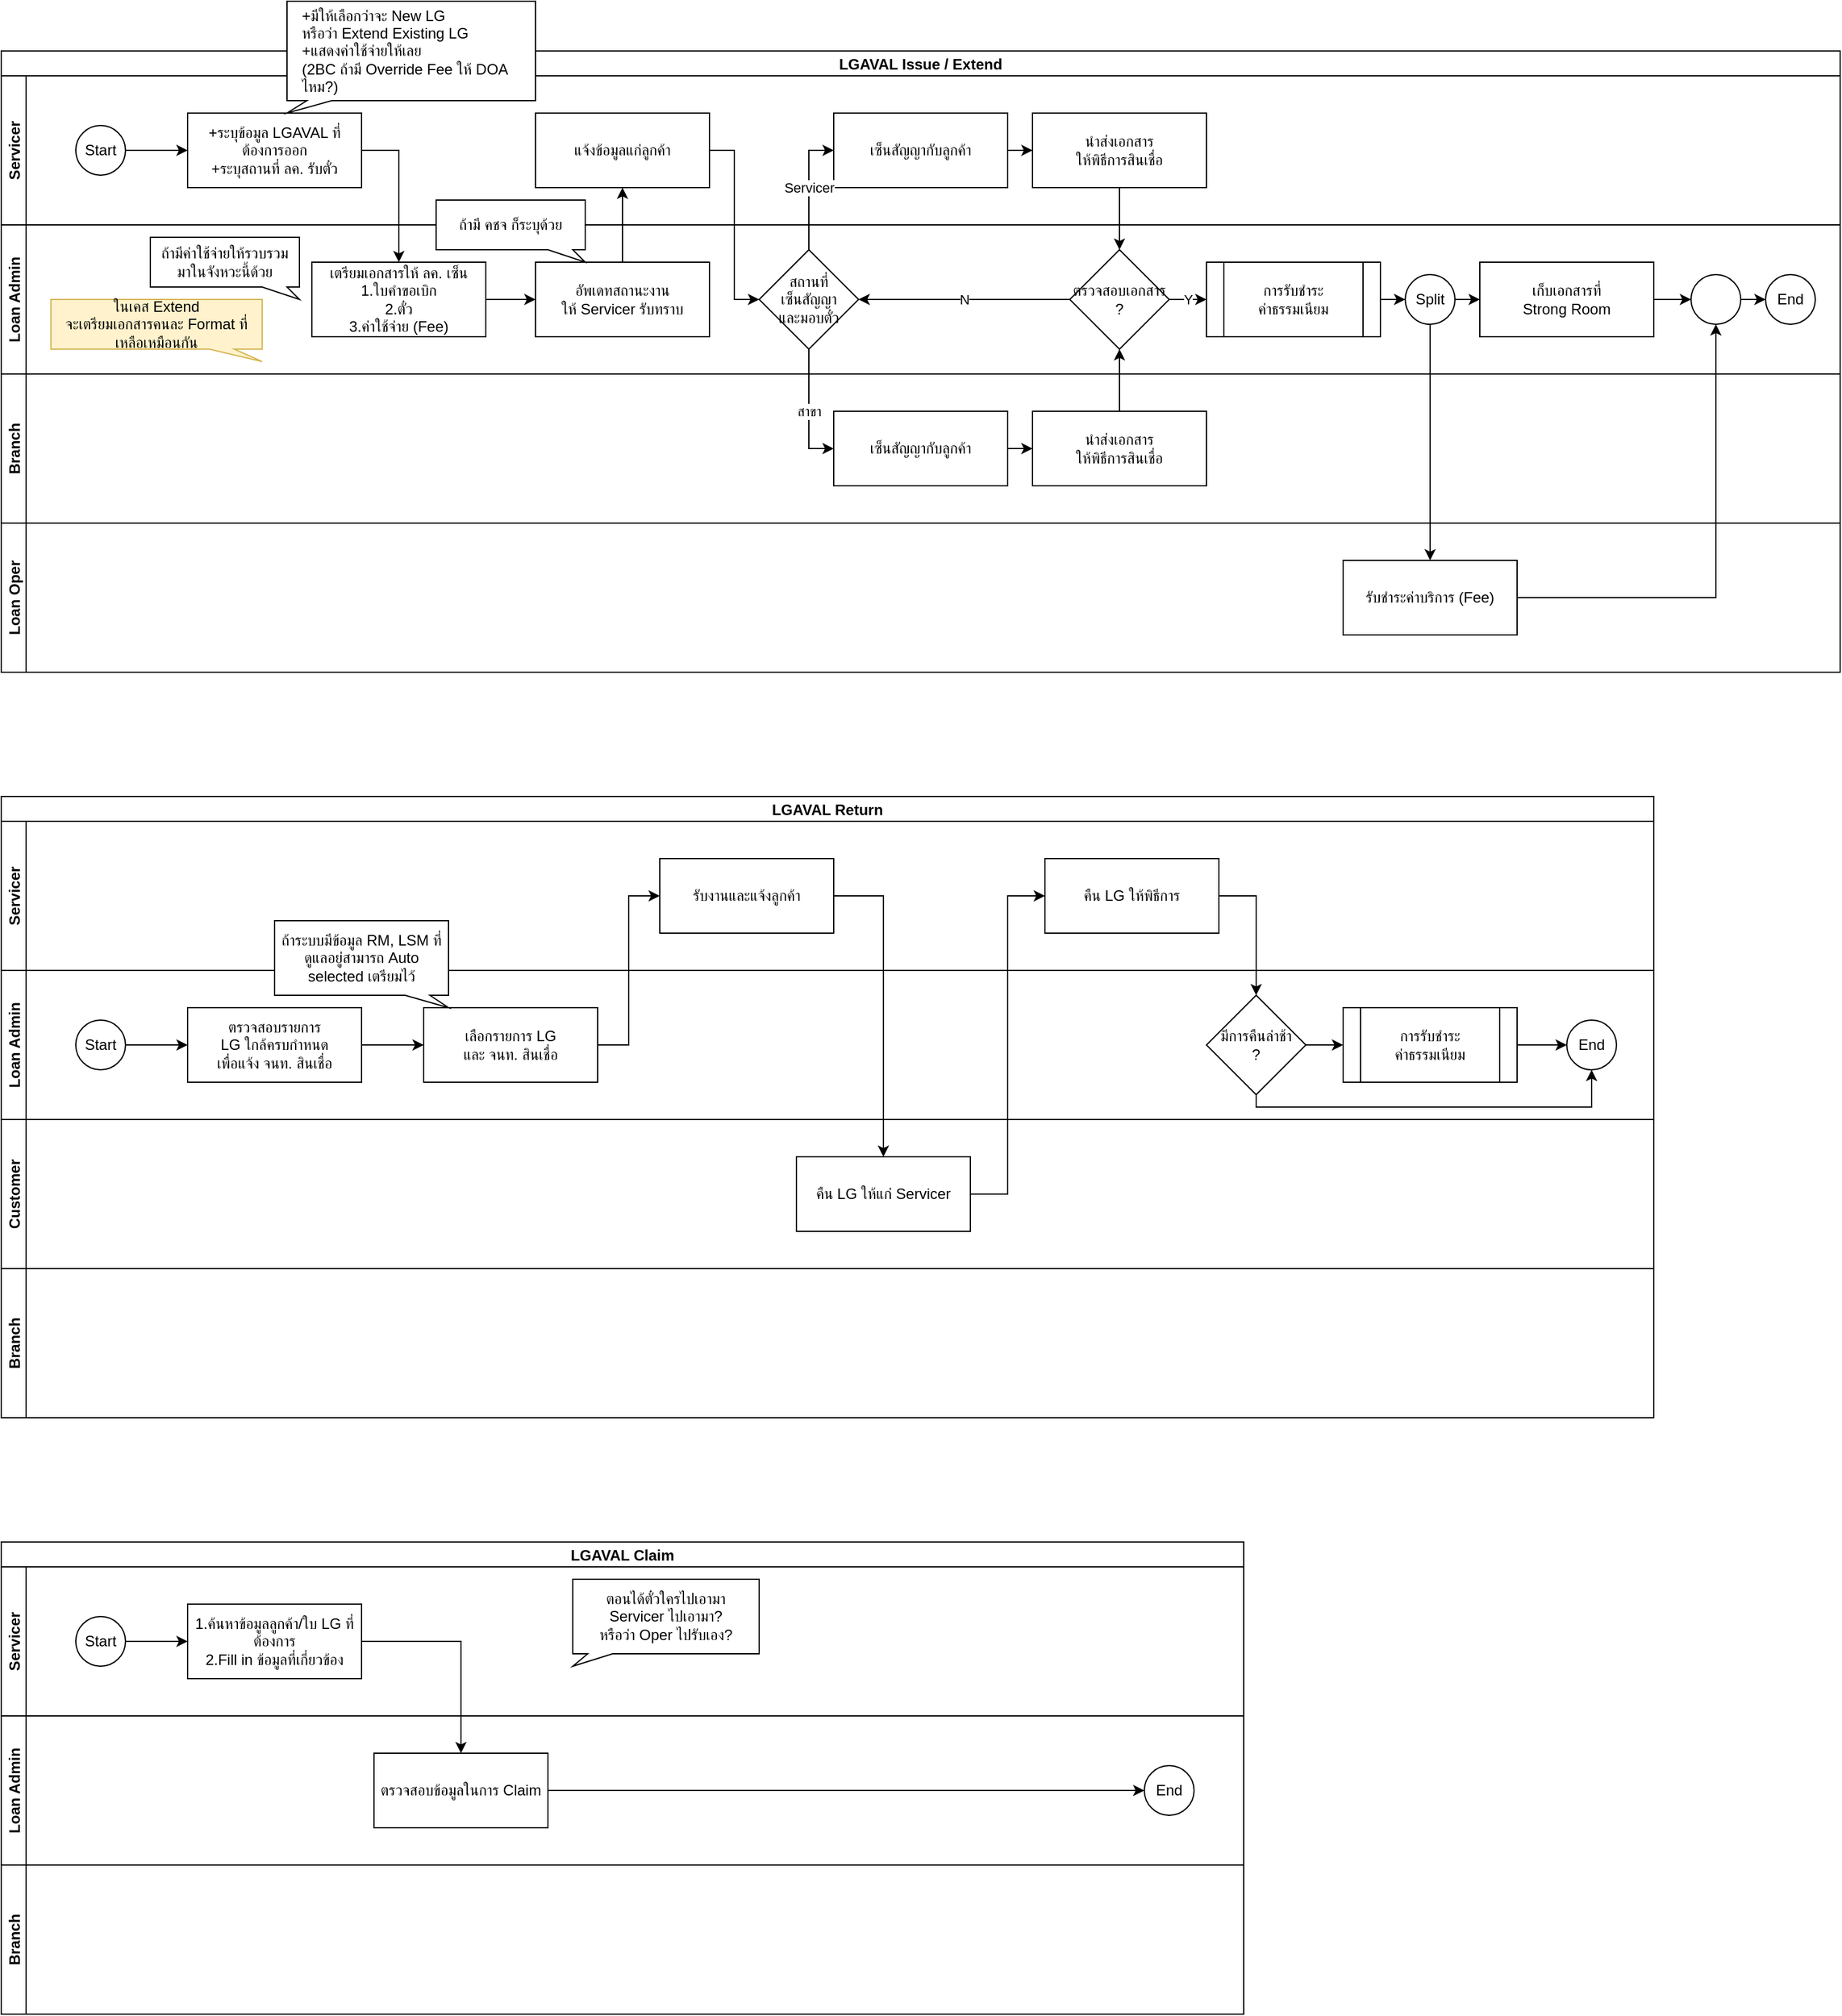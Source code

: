 <mxfile version="15.8.2" type="github">
  <diagram id="k5f2eB5H8LO_f6bc7g--" name="Page-1">
    <mxGraphModel dx="1287" dy="513" grid="1" gridSize="10" guides="1" tooltips="1" connect="1" arrows="1" fold="1" page="1" pageScale="1" pageWidth="850" pageHeight="1100" math="0" shadow="0">
      <root>
        <mxCell id="0" />
        <mxCell id="1" parent="0" />
        <mxCell id="NqKj5cx_7EvR5kmc9Gh3-2" value="LGAVAL Issue / Extend" style="swimlane;childLayout=stackLayout;resizeParent=1;resizeParentMax=0;horizontal=1;startSize=20;horizontalStack=0;" parent="1" vertex="1">
          <mxGeometry x="40" y="40" width="1480" height="380" as="geometry" />
        </mxCell>
        <mxCell id="NqKj5cx_7EvR5kmc9Gh3-3" value="Servicer" style="swimlane;startSize=20;horizontal=0;" parent="NqKj5cx_7EvR5kmc9Gh3-2" vertex="1">
          <mxGeometry y="20" width="1480" height="120" as="geometry" />
        </mxCell>
        <mxCell id="NqKj5cx_7EvR5kmc9Gh3-9" style="edgeStyle=orthogonalEdgeStyle;rounded=0;orthogonalLoop=1;jettySize=auto;html=1;exitX=1;exitY=0.5;exitDx=0;exitDy=0;entryX=0;entryY=0.5;entryDx=0;entryDy=0;" parent="NqKj5cx_7EvR5kmc9Gh3-3" source="NqKj5cx_7EvR5kmc9Gh3-7" target="NqKj5cx_7EvR5kmc9Gh3-8" edge="1">
          <mxGeometry relative="1" as="geometry" />
        </mxCell>
        <mxCell id="NqKj5cx_7EvR5kmc9Gh3-7" value="Start" style="ellipse;whiteSpace=wrap;html=1;aspect=fixed;" parent="NqKj5cx_7EvR5kmc9Gh3-3" vertex="1">
          <mxGeometry x="60" y="40" width="40" height="40" as="geometry" />
        </mxCell>
        <mxCell id="NqKj5cx_7EvR5kmc9Gh3-8" value="+ระบุข้อมูล LGAVAL ที่ต้องการออก&lt;br&gt;+ระบุสถานที่ ลค. รับตั๋ว&lt;br&gt;" style="rounded=0;whiteSpace=wrap;html=1;" parent="NqKj5cx_7EvR5kmc9Gh3-3" vertex="1">
          <mxGeometry x="150" y="30" width="140" height="60" as="geometry" />
        </mxCell>
        <mxCell id="NqKj5cx_7EvR5kmc9Gh3-19" style="edgeStyle=orthogonalEdgeStyle;rounded=0;orthogonalLoop=1;jettySize=auto;html=1;exitX=1;exitY=0.5;exitDx=0;exitDy=0;" parent="NqKj5cx_7EvR5kmc9Gh3-3" source="NqKj5cx_7EvR5kmc9Gh3-14" target="NqKj5cx_7EvR5kmc9Gh3-18" edge="1">
          <mxGeometry relative="1" as="geometry" />
        </mxCell>
        <mxCell id="NqKj5cx_7EvR5kmc9Gh3-14" value="เซ็นสัญญากับลูกค้า" style="rounded=0;whiteSpace=wrap;html=1;" parent="NqKj5cx_7EvR5kmc9Gh3-3" vertex="1">
          <mxGeometry x="670" y="30" width="140" height="60" as="geometry" />
        </mxCell>
        <mxCell id="NqKj5cx_7EvR5kmc9Gh3-18" value="นำส่งเอกสาร&lt;br&gt;ให้พิธีการสินเชื่อ" style="rounded=0;whiteSpace=wrap;html=1;" parent="NqKj5cx_7EvR5kmc9Gh3-3" vertex="1">
          <mxGeometry x="830" y="30" width="140" height="60" as="geometry" />
        </mxCell>
        <mxCell id="NqKj5cx_7EvR5kmc9Gh3-55" value="แจ้งข้อมูลแก่ลูกค้า" style="rounded=0;whiteSpace=wrap;html=1;" parent="NqKj5cx_7EvR5kmc9Gh3-3" vertex="1">
          <mxGeometry x="430" y="30" width="140" height="60" as="geometry" />
        </mxCell>
        <mxCell id="NqKj5cx_7EvR5kmc9Gh3-4" value="Loan Admin" style="swimlane;startSize=20;horizontal=0;" parent="NqKj5cx_7EvR5kmc9Gh3-2" vertex="1">
          <mxGeometry y="140" width="1480" height="120" as="geometry" />
        </mxCell>
        <mxCell id="NqKj5cx_7EvR5kmc9Gh3-13" style="edgeStyle=orthogonalEdgeStyle;rounded=0;orthogonalLoop=1;jettySize=auto;html=1;exitX=1;exitY=0.5;exitDx=0;exitDy=0;entryX=0;entryY=0.5;entryDx=0;entryDy=0;" parent="NqKj5cx_7EvR5kmc9Gh3-4" source="NqKj5cx_7EvR5kmc9Gh3-10" target="NqKj5cx_7EvR5kmc9Gh3-52" edge="1">
          <mxGeometry relative="1" as="geometry" />
        </mxCell>
        <mxCell id="NqKj5cx_7EvR5kmc9Gh3-10" value="เตรียมเอกสารให้ ลค. เซ็น&lt;br&gt;1.ใบคำขอเบิก&lt;br&gt;2.ตั๋ว&lt;br&gt;3.ค่าใช้จ่าย (Fee)" style="rounded=0;whiteSpace=wrap;html=1;" parent="NqKj5cx_7EvR5kmc9Gh3-4" vertex="1">
          <mxGeometry x="250" y="30" width="140" height="60" as="geometry" />
        </mxCell>
        <mxCell id="NqKj5cx_7EvR5kmc9Gh3-12" value="สถานที่&lt;br&gt;เซ็นสัญญา&lt;br&gt;และมอบตั๋ว" style="rhombus;whiteSpace=wrap;html=1;" parent="NqKj5cx_7EvR5kmc9Gh3-4" vertex="1">
          <mxGeometry x="610" y="20" width="80" height="80" as="geometry" />
        </mxCell>
        <mxCell id="NqKj5cx_7EvR5kmc9Gh3-84" value="N" style="edgeStyle=orthogonalEdgeStyle;rounded=0;orthogonalLoop=1;jettySize=auto;html=1;exitX=0;exitY=0.5;exitDx=0;exitDy=0;entryX=1;entryY=0.5;entryDx=0;entryDy=0;" parent="NqKj5cx_7EvR5kmc9Gh3-4" source="NqKj5cx_7EvR5kmc9Gh3-85" target="NqKj5cx_7EvR5kmc9Gh3-12" edge="1">
          <mxGeometry relative="1" as="geometry">
            <mxPoint x="830" y="60" as="sourcePoint" />
          </mxGeometry>
        </mxCell>
        <mxCell id="NqKj5cx_7EvR5kmc9Gh3-81" style="edgeStyle=orthogonalEdgeStyle;rounded=0;orthogonalLoop=1;jettySize=auto;html=1;exitX=1;exitY=0.5;exitDx=0;exitDy=0;entryX=0;entryY=0.5;entryDx=0;entryDy=0;" parent="NqKj5cx_7EvR5kmc9Gh3-4" source="NqKj5cx_7EvR5kmc9Gh3-25" target="NqKj5cx_7EvR5kmc9Gh3-80" edge="1">
          <mxGeometry relative="1" as="geometry" />
        </mxCell>
        <mxCell id="NqKj5cx_7EvR5kmc9Gh3-25" value="" style="ellipse;whiteSpace=wrap;html=1;aspect=fixed;" parent="NqKj5cx_7EvR5kmc9Gh3-4" vertex="1">
          <mxGeometry x="1360" y="40" width="40" height="40" as="geometry" />
        </mxCell>
        <mxCell id="NqKj5cx_7EvR5kmc9Gh3-51" value="ถ้ามีค่าใช้จ่ายให้รวบรวม&lt;br&gt;มาในจังหวะนี้ด้วย" style="shape=callout;whiteSpace=wrap;html=1;perimeter=calloutPerimeter;size=10;position=0.75;position2=1;" parent="NqKj5cx_7EvR5kmc9Gh3-4" vertex="1">
          <mxGeometry x="120" y="10" width="120" height="50" as="geometry" />
        </mxCell>
        <mxCell id="NqKj5cx_7EvR5kmc9Gh3-52" value="อัพเดทสถานะงาน&lt;br&gt;ให้ Servicer รับทราบ" style="rounded=0;whiteSpace=wrap;html=1;" parent="NqKj5cx_7EvR5kmc9Gh3-4" vertex="1">
          <mxGeometry x="430" y="30" width="140" height="60" as="geometry" />
        </mxCell>
        <mxCell id="NqKj5cx_7EvR5kmc9Gh3-54" value="ถ้ามี คชจ ก็ระบุด้วย" style="shape=callout;whiteSpace=wrap;html=1;perimeter=calloutPerimeter;size=10;position=0.75;position2=1;" parent="NqKj5cx_7EvR5kmc9Gh3-4" vertex="1">
          <mxGeometry x="350" y="-20" width="120" height="50" as="geometry" />
        </mxCell>
        <mxCell id="NqKj5cx_7EvR5kmc9Gh3-71" style="edgeStyle=orthogonalEdgeStyle;rounded=0;orthogonalLoop=1;jettySize=auto;html=1;exitX=1;exitY=0.5;exitDx=0;exitDy=0;" parent="NqKj5cx_7EvR5kmc9Gh3-4" source="NqKj5cx_7EvR5kmc9Gh3-58" target="NqKj5cx_7EvR5kmc9Gh3-70" edge="1">
          <mxGeometry relative="1" as="geometry" />
        </mxCell>
        <mxCell id="NqKj5cx_7EvR5kmc9Gh3-58" value="Split" style="ellipse;whiteSpace=wrap;html=1;aspect=fixed;" parent="NqKj5cx_7EvR5kmc9Gh3-4" vertex="1">
          <mxGeometry x="1130" y="40" width="40" height="40" as="geometry" />
        </mxCell>
        <mxCell id="NqKj5cx_7EvR5kmc9Gh3-79" style="edgeStyle=orthogonalEdgeStyle;rounded=0;orthogonalLoop=1;jettySize=auto;html=1;exitX=1;exitY=0.5;exitDx=0;exitDy=0;entryX=0;entryY=0.5;entryDx=0;entryDy=0;" parent="NqKj5cx_7EvR5kmc9Gh3-4" source="NqKj5cx_7EvR5kmc9Gh3-70" target="NqKj5cx_7EvR5kmc9Gh3-25" edge="1">
          <mxGeometry relative="1" as="geometry" />
        </mxCell>
        <mxCell id="NqKj5cx_7EvR5kmc9Gh3-70" value="เก็บเอกสารที่&lt;br&gt;Strong Room" style="rounded=0;whiteSpace=wrap;html=1;" parent="NqKj5cx_7EvR5kmc9Gh3-4" vertex="1">
          <mxGeometry x="1190" y="30" width="140" height="60" as="geometry" />
        </mxCell>
        <mxCell id="NqKj5cx_7EvR5kmc9Gh3-80" value="End" style="ellipse;whiteSpace=wrap;html=1;aspect=fixed;" parent="NqKj5cx_7EvR5kmc9Gh3-4" vertex="1">
          <mxGeometry x="1420" y="40" width="40" height="40" as="geometry" />
        </mxCell>
        <mxCell id="NqKj5cx_7EvR5kmc9Gh3-83" value="ในเคส Extend&lt;br&gt;จะเตรียมเอกสารคนละ Format ที่เหลือเหมือนกัน" style="shape=callout;whiteSpace=wrap;html=1;perimeter=calloutPerimeter;size=10;position=0.75;position2=1;fillColor=#fff2cc;strokeColor=#d6b656;" parent="NqKj5cx_7EvR5kmc9Gh3-4" vertex="1">
          <mxGeometry x="40" y="60" width="170" height="50" as="geometry" />
        </mxCell>
        <mxCell id="kF3-fVpqFVrHibeYSXk8-11" value="Y" style="edgeStyle=orthogonalEdgeStyle;rounded=0;orthogonalLoop=1;jettySize=auto;html=1;exitX=1;exitY=0.5;exitDx=0;exitDy=0;entryX=0;entryY=0.5;entryDx=0;entryDy=0;" edge="1" parent="NqKj5cx_7EvR5kmc9Gh3-4" source="NqKj5cx_7EvR5kmc9Gh3-85" target="kF3-fVpqFVrHibeYSXk8-9">
          <mxGeometry relative="1" as="geometry" />
        </mxCell>
        <mxCell id="NqKj5cx_7EvR5kmc9Gh3-85" value="&lt;span&gt;ตรวจสอบเอกสาร&lt;br&gt;?&lt;br&gt;&lt;/span&gt;" style="rhombus;whiteSpace=wrap;html=1;" parent="NqKj5cx_7EvR5kmc9Gh3-4" vertex="1">
          <mxGeometry x="860" y="20" width="80" height="80" as="geometry" />
        </mxCell>
        <mxCell id="kF3-fVpqFVrHibeYSXk8-12" style="edgeStyle=orthogonalEdgeStyle;rounded=0;orthogonalLoop=1;jettySize=auto;html=1;exitX=1;exitY=0.5;exitDx=0;exitDy=0;" edge="1" parent="NqKj5cx_7EvR5kmc9Gh3-4" source="kF3-fVpqFVrHibeYSXk8-9" target="NqKj5cx_7EvR5kmc9Gh3-58">
          <mxGeometry relative="1" as="geometry" />
        </mxCell>
        <mxCell id="kF3-fVpqFVrHibeYSXk8-9" value="การรับชำระ&lt;br&gt;ค่าธรรมเนียม" style="shape=process;whiteSpace=wrap;html=1;backgroundOutline=1;align=center;" vertex="1" parent="NqKj5cx_7EvR5kmc9Gh3-4">
          <mxGeometry x="970" y="30" width="140" height="60" as="geometry" />
        </mxCell>
        <mxCell id="NqKj5cx_7EvR5kmc9Gh3-15" value="Servicer" style="edgeStyle=orthogonalEdgeStyle;rounded=0;orthogonalLoop=1;jettySize=auto;html=1;entryX=0;entryY=0.5;entryDx=0;entryDy=0;exitX=0.5;exitY=0;exitDx=0;exitDy=0;" parent="NqKj5cx_7EvR5kmc9Gh3-2" source="NqKj5cx_7EvR5kmc9Gh3-12" target="NqKj5cx_7EvR5kmc9Gh3-14" edge="1">
          <mxGeometry relative="1" as="geometry">
            <mxPoint x="710" y="170" as="sourcePoint" />
          </mxGeometry>
        </mxCell>
        <mxCell id="NqKj5cx_7EvR5kmc9Gh3-17" value="สาขา" style="edgeStyle=orthogonalEdgeStyle;rounded=0;orthogonalLoop=1;jettySize=auto;html=1;entryX=0;entryY=0.5;entryDx=0;entryDy=0;exitX=0.5;exitY=1;exitDx=0;exitDy=0;" parent="NqKj5cx_7EvR5kmc9Gh3-2" source="NqKj5cx_7EvR5kmc9Gh3-12" target="NqKj5cx_7EvR5kmc9Gh3-16" edge="1">
          <mxGeometry relative="1" as="geometry">
            <mxPoint x="540" y="320" as="sourcePoint" />
          </mxGeometry>
        </mxCell>
        <mxCell id="NqKj5cx_7EvR5kmc9Gh3-23" style="edgeStyle=orthogonalEdgeStyle;rounded=0;orthogonalLoop=1;jettySize=auto;html=1;exitX=0.5;exitY=0;exitDx=0;exitDy=0;entryX=0.5;entryY=1;entryDx=0;entryDy=0;" parent="NqKj5cx_7EvR5kmc9Gh3-2" source="NqKj5cx_7EvR5kmc9Gh3-20" target="NqKj5cx_7EvR5kmc9Gh3-85" edge="1">
          <mxGeometry relative="1" as="geometry">
            <mxPoint x="780" y="220" as="targetPoint" />
          </mxGeometry>
        </mxCell>
        <mxCell id="NqKj5cx_7EvR5kmc9Gh3-24" style="edgeStyle=orthogonalEdgeStyle;rounded=0;orthogonalLoop=1;jettySize=auto;html=1;exitX=0.5;exitY=1;exitDx=0;exitDy=0;entryX=0.5;entryY=0;entryDx=0;entryDy=0;" parent="NqKj5cx_7EvR5kmc9Gh3-2" source="NqKj5cx_7EvR5kmc9Gh3-18" target="NqKj5cx_7EvR5kmc9Gh3-85" edge="1">
          <mxGeometry relative="1" as="geometry">
            <mxPoint x="900" y="170" as="targetPoint" />
          </mxGeometry>
        </mxCell>
        <mxCell id="NqKj5cx_7EvR5kmc9Gh3-5" value="Branch" style="swimlane;startSize=20;horizontal=0;" parent="NqKj5cx_7EvR5kmc9Gh3-2" vertex="1">
          <mxGeometry y="260" width="1480" height="120" as="geometry" />
        </mxCell>
        <mxCell id="NqKj5cx_7EvR5kmc9Gh3-21" style="edgeStyle=orthogonalEdgeStyle;rounded=0;orthogonalLoop=1;jettySize=auto;html=1;exitX=1;exitY=0.5;exitDx=0;exitDy=0;entryX=0;entryY=0.5;entryDx=0;entryDy=0;" parent="NqKj5cx_7EvR5kmc9Gh3-5" source="NqKj5cx_7EvR5kmc9Gh3-16" target="NqKj5cx_7EvR5kmc9Gh3-20" edge="1">
          <mxGeometry relative="1" as="geometry" />
        </mxCell>
        <mxCell id="NqKj5cx_7EvR5kmc9Gh3-16" value="เซ็นสัญญากับลูกค้า" style="rounded=0;whiteSpace=wrap;html=1;" parent="NqKj5cx_7EvR5kmc9Gh3-5" vertex="1">
          <mxGeometry x="670" y="30" width="140" height="60" as="geometry" />
        </mxCell>
        <mxCell id="NqKj5cx_7EvR5kmc9Gh3-20" value="นำส่งเอกสาร&lt;br&gt;ให้พิธีการสินเชื่อ" style="rounded=0;whiteSpace=wrap;html=1;" parent="NqKj5cx_7EvR5kmc9Gh3-5" vertex="1">
          <mxGeometry x="830" y="30" width="140" height="60" as="geometry" />
        </mxCell>
        <mxCell id="NqKj5cx_7EvR5kmc9Gh3-11" style="edgeStyle=orthogonalEdgeStyle;rounded=0;orthogonalLoop=1;jettySize=auto;html=1;exitX=1;exitY=0.5;exitDx=0;exitDy=0;" parent="NqKj5cx_7EvR5kmc9Gh3-2" source="NqKj5cx_7EvR5kmc9Gh3-8" target="NqKj5cx_7EvR5kmc9Gh3-10" edge="1">
          <mxGeometry relative="1" as="geometry" />
        </mxCell>
        <mxCell id="NqKj5cx_7EvR5kmc9Gh3-56" style="edgeStyle=orthogonalEdgeStyle;rounded=0;orthogonalLoop=1;jettySize=auto;html=1;exitX=0.5;exitY=0;exitDx=0;exitDy=0;" parent="NqKj5cx_7EvR5kmc9Gh3-2" source="NqKj5cx_7EvR5kmc9Gh3-52" target="NqKj5cx_7EvR5kmc9Gh3-55" edge="1">
          <mxGeometry relative="1" as="geometry" />
        </mxCell>
        <mxCell id="NqKj5cx_7EvR5kmc9Gh3-53" style="edgeStyle=orthogonalEdgeStyle;rounded=0;orthogonalLoop=1;jettySize=auto;html=1;exitX=1;exitY=0.5;exitDx=0;exitDy=0;entryX=0;entryY=0.5;entryDx=0;entryDy=0;" parent="NqKj5cx_7EvR5kmc9Gh3-2" source="NqKj5cx_7EvR5kmc9Gh3-55" target="NqKj5cx_7EvR5kmc9Gh3-12" edge="1">
          <mxGeometry relative="1" as="geometry" />
        </mxCell>
        <mxCell id="NqKj5cx_7EvR5kmc9Gh3-27" value="LGAVAL Return" style="swimlane;childLayout=stackLayout;resizeParent=1;resizeParentMax=0;horizontal=1;startSize=20;horizontalStack=0;" parent="1" vertex="1">
          <mxGeometry x="40" y="640" width="1330" height="500" as="geometry" />
        </mxCell>
        <mxCell id="kF3-fVpqFVrHibeYSXk8-5" style="edgeStyle=orthogonalEdgeStyle;rounded=0;orthogonalLoop=1;jettySize=auto;html=1;exitX=1;exitY=0.5;exitDx=0;exitDy=0;entryX=0;entryY=0.5;entryDx=0;entryDy=0;" edge="1" parent="NqKj5cx_7EvR5kmc9Gh3-27" source="h5PXshMJzIB3BshY90zi-2" target="kF3-fVpqFVrHibeYSXk8-4">
          <mxGeometry relative="1" as="geometry">
            <mxPoint x="580" y="170" as="sourcePoint" />
          </mxGeometry>
        </mxCell>
        <mxCell id="NqKj5cx_7EvR5kmc9Gh3-28" value="Servicer" style="swimlane;startSize=20;horizontal=0;" parent="NqKj5cx_7EvR5kmc9Gh3-27" vertex="1">
          <mxGeometry y="20" width="1330" height="120" as="geometry" />
        </mxCell>
        <mxCell id="kF3-fVpqFVrHibeYSXk8-4" value="รับงานและแจ้งลูกค้า" style="rounded=0;whiteSpace=wrap;html=1;" vertex="1" parent="NqKj5cx_7EvR5kmc9Gh3-28">
          <mxGeometry x="530" y="30" width="140" height="60" as="geometry" />
        </mxCell>
        <mxCell id="kF3-fVpqFVrHibeYSXk8-15" value="คืน LG ให้พิธีการ" style="rounded=0;whiteSpace=wrap;html=1;" vertex="1" parent="NqKj5cx_7EvR5kmc9Gh3-28">
          <mxGeometry x="840" y="30" width="140" height="60" as="geometry" />
        </mxCell>
        <mxCell id="NqKj5cx_7EvR5kmc9Gh3-35" value="Loan Admin" style="swimlane;startSize=20;horizontal=0;" parent="NqKj5cx_7EvR5kmc9Gh3-27" vertex="1">
          <mxGeometry y="140" width="1330" height="120" as="geometry" />
        </mxCell>
        <mxCell id="NqKj5cx_7EvR5kmc9Gh3-41" value="End" style="ellipse;whiteSpace=wrap;html=1;aspect=fixed;" parent="NqKj5cx_7EvR5kmc9Gh3-35" vertex="1">
          <mxGeometry x="1260" y="40" width="40" height="40" as="geometry" />
        </mxCell>
        <mxCell id="h5PXshMJzIB3BshY90zi-2" value="เลือกรายการ LG&lt;br&gt;และ จนท. สินเชื่อ" style="rounded=0;whiteSpace=wrap;html=1;" parent="NqKj5cx_7EvR5kmc9Gh3-35" vertex="1">
          <mxGeometry x="340" y="30" width="140" height="60" as="geometry" />
        </mxCell>
        <mxCell id="kF3-fVpqFVrHibeYSXk8-2" style="edgeStyle=orthogonalEdgeStyle;rounded=0;orthogonalLoop=1;jettySize=auto;html=1;exitX=1;exitY=0.5;exitDx=0;exitDy=0;" edge="1" parent="NqKj5cx_7EvR5kmc9Gh3-35" source="h5PXshMJzIB3BshY90zi-1" target="h5PXshMJzIB3BshY90zi-2">
          <mxGeometry relative="1" as="geometry" />
        </mxCell>
        <mxCell id="h5PXshMJzIB3BshY90zi-1" value="ตรวจสอบรายการ&lt;br&gt;LG ใกล้ครบกำหนด&lt;br&gt;เพื่อแจ้ง จนท. สินเชื่อ" style="rounded=0;whiteSpace=wrap;html=1;" parent="NqKj5cx_7EvR5kmc9Gh3-35" vertex="1">
          <mxGeometry x="150" y="30" width="140" height="60" as="geometry" />
        </mxCell>
        <mxCell id="kF3-fVpqFVrHibeYSXk8-1" style="edgeStyle=orthogonalEdgeStyle;rounded=0;orthogonalLoop=1;jettySize=auto;html=1;exitX=1;exitY=0.5;exitDx=0;exitDy=0;entryX=0;entryY=0.5;entryDx=0;entryDy=0;" edge="1" parent="NqKj5cx_7EvR5kmc9Gh3-35" source="NqKj5cx_7EvR5kmc9Gh3-30" target="h5PXshMJzIB3BshY90zi-1">
          <mxGeometry relative="1" as="geometry" />
        </mxCell>
        <mxCell id="NqKj5cx_7EvR5kmc9Gh3-30" value="Start" style="ellipse;whiteSpace=wrap;html=1;aspect=fixed;" parent="NqKj5cx_7EvR5kmc9Gh3-35" vertex="1">
          <mxGeometry x="60" y="40" width="40" height="40" as="geometry" />
        </mxCell>
        <mxCell id="kF3-fVpqFVrHibeYSXk8-3" value="ถ้าระบบมีข้อมูล RM, LSM ที่ดูแลอยู่สามารถ Auto selected เตรียมไว้" style="shape=callout;whiteSpace=wrap;html=1;perimeter=calloutPerimeter;size=10;position=0.75;position2=1;" vertex="1" parent="NqKj5cx_7EvR5kmc9Gh3-35">
          <mxGeometry x="220" y="-40" width="140" height="70" as="geometry" />
        </mxCell>
        <mxCell id="kF3-fVpqFVrHibeYSXk8-19" style="edgeStyle=orthogonalEdgeStyle;rounded=0;orthogonalLoop=1;jettySize=auto;html=1;exitX=1;exitY=0.5;exitDx=0;exitDy=0;entryX=0;entryY=0.5;entryDx=0;entryDy=0;" edge="1" parent="NqKj5cx_7EvR5kmc9Gh3-35" source="kF3-fVpqFVrHibeYSXk8-17" target="NqKj5cx_7EvR5kmc9Gh3-41">
          <mxGeometry relative="1" as="geometry" />
        </mxCell>
        <mxCell id="kF3-fVpqFVrHibeYSXk8-17" value="การรับชำระ&lt;br&gt;ค่าธรรมเนียม" style="shape=process;whiteSpace=wrap;html=1;backgroundOutline=1;align=center;" vertex="1" parent="NqKj5cx_7EvR5kmc9Gh3-35">
          <mxGeometry x="1080" y="30" width="140" height="60" as="geometry" />
        </mxCell>
        <mxCell id="kF3-fVpqFVrHibeYSXk8-21" style="edgeStyle=orthogonalEdgeStyle;rounded=0;orthogonalLoop=1;jettySize=auto;html=1;exitX=1;exitY=0.5;exitDx=0;exitDy=0;" edge="1" parent="NqKj5cx_7EvR5kmc9Gh3-35" source="kF3-fVpqFVrHibeYSXk8-20" target="kF3-fVpqFVrHibeYSXk8-17">
          <mxGeometry relative="1" as="geometry" />
        </mxCell>
        <mxCell id="kF3-fVpqFVrHibeYSXk8-22" style="edgeStyle=orthogonalEdgeStyle;rounded=0;orthogonalLoop=1;jettySize=auto;html=1;exitX=0.5;exitY=1;exitDx=0;exitDy=0;entryX=0.5;entryY=1;entryDx=0;entryDy=0;" edge="1" parent="NqKj5cx_7EvR5kmc9Gh3-35" source="kF3-fVpqFVrHibeYSXk8-20" target="NqKj5cx_7EvR5kmc9Gh3-41">
          <mxGeometry relative="1" as="geometry">
            <Array as="points">
              <mxPoint x="1010" y="110" />
              <mxPoint x="1280" y="110" />
            </Array>
          </mxGeometry>
        </mxCell>
        <mxCell id="kF3-fVpqFVrHibeYSXk8-20" value="มีการคืนล่าช้า&lt;br&gt;?" style="rhombus;whiteSpace=wrap;html=1;align=center;" vertex="1" parent="NqKj5cx_7EvR5kmc9Gh3-35">
          <mxGeometry x="970" y="20" width="80" height="80" as="geometry" />
        </mxCell>
        <mxCell id="kF3-fVpqFVrHibeYSXk8-13" value="Customer" style="swimlane;startSize=20;horizontal=0;" vertex="1" parent="NqKj5cx_7EvR5kmc9Gh3-27">
          <mxGeometry y="260" width="1330" height="120" as="geometry" />
        </mxCell>
        <mxCell id="kF3-fVpqFVrHibeYSXk8-14" value="คืน LG ให้แก่ Servicer" style="rounded=0;whiteSpace=wrap;html=1;" vertex="1" parent="kF3-fVpqFVrHibeYSXk8-13">
          <mxGeometry x="640" y="30" width="140" height="60" as="geometry" />
        </mxCell>
        <mxCell id="NqKj5cx_7EvR5kmc9Gh3-42" value="Branch" style="swimlane;startSize=20;horizontal=0;" parent="NqKj5cx_7EvR5kmc9Gh3-27" vertex="1">
          <mxGeometry y="380" width="1330" height="120" as="geometry" />
        </mxCell>
        <mxCell id="kF3-fVpqFVrHibeYSXk8-7" style="edgeStyle=orthogonalEdgeStyle;rounded=0;orthogonalLoop=1;jettySize=auto;html=1;exitX=1;exitY=0.5;exitDx=0;exitDy=0;entryX=0.5;entryY=0;entryDx=0;entryDy=0;" edge="1" parent="NqKj5cx_7EvR5kmc9Gh3-27" source="kF3-fVpqFVrHibeYSXk8-4" target="kF3-fVpqFVrHibeYSXk8-14">
          <mxGeometry relative="1" as="geometry">
            <mxPoint x="710" y="80" as="targetPoint" />
          </mxGeometry>
        </mxCell>
        <mxCell id="kF3-fVpqFVrHibeYSXk8-16" style="edgeStyle=orthogonalEdgeStyle;rounded=0;orthogonalLoop=1;jettySize=auto;html=1;exitX=1;exitY=0.5;exitDx=0;exitDy=0;entryX=0;entryY=0.5;entryDx=0;entryDy=0;" edge="1" parent="NqKj5cx_7EvR5kmc9Gh3-27" source="kF3-fVpqFVrHibeYSXk8-14" target="kF3-fVpqFVrHibeYSXk8-15">
          <mxGeometry relative="1" as="geometry" />
        </mxCell>
        <mxCell id="kF3-fVpqFVrHibeYSXk8-18" style="edgeStyle=orthogonalEdgeStyle;rounded=0;orthogonalLoop=1;jettySize=auto;html=1;exitX=1;exitY=0.5;exitDx=0;exitDy=0;entryX=0.5;entryY=0;entryDx=0;entryDy=0;" edge="1" parent="NqKj5cx_7EvR5kmc9Gh3-27" source="kF3-fVpqFVrHibeYSXk8-15" target="kF3-fVpqFVrHibeYSXk8-20">
          <mxGeometry relative="1" as="geometry" />
        </mxCell>
        <mxCell id="NqKj5cx_7EvR5kmc9Gh3-73" value="Loan Oper" style="swimlane;startSize=20;horizontal=0;" parent="1" vertex="1">
          <mxGeometry x="40" y="420" width="1480" height="120" as="geometry" />
        </mxCell>
        <mxCell id="NqKj5cx_7EvR5kmc9Gh3-76" value="รับชำระค่าบริการ (Fee)" style="rounded=0;whiteSpace=wrap;html=1;" parent="NqKj5cx_7EvR5kmc9Gh3-73" vertex="1">
          <mxGeometry x="1080" y="30" width="140" height="60" as="geometry" />
        </mxCell>
        <mxCell id="NqKj5cx_7EvR5kmc9Gh3-77" style="edgeStyle=orthogonalEdgeStyle;rounded=0;orthogonalLoop=1;jettySize=auto;html=1;exitX=0.5;exitY=1;exitDx=0;exitDy=0;" parent="1" source="NqKj5cx_7EvR5kmc9Gh3-58" target="NqKj5cx_7EvR5kmc9Gh3-76" edge="1">
          <mxGeometry relative="1" as="geometry" />
        </mxCell>
        <mxCell id="NqKj5cx_7EvR5kmc9Gh3-78" style="edgeStyle=orthogonalEdgeStyle;rounded=0;orthogonalLoop=1;jettySize=auto;html=1;exitX=1;exitY=0.5;exitDx=0;exitDy=0;entryX=0.5;entryY=1;entryDx=0;entryDy=0;" parent="1" source="NqKj5cx_7EvR5kmc9Gh3-76" target="NqKj5cx_7EvR5kmc9Gh3-25" edge="1">
          <mxGeometry relative="1" as="geometry">
            <Array as="points">
              <mxPoint x="1420" y="480" />
            </Array>
          </mxGeometry>
        </mxCell>
        <mxCell id="h5PXshMJzIB3BshY90zi-5" value="LGAVAL Claim" style="swimlane;childLayout=stackLayout;resizeParent=1;resizeParentMax=0;horizontal=1;startSize=20;horizontalStack=0;" parent="1" vertex="1">
          <mxGeometry x="40" y="1240" width="1000" height="380" as="geometry" />
        </mxCell>
        <mxCell id="h5PXshMJzIB3BshY90zi-6" value="Servicer" style="swimlane;startSize=20;horizontal=0;" parent="h5PXshMJzIB3BshY90zi-5" vertex="1">
          <mxGeometry y="20" width="1000" height="120" as="geometry" />
        </mxCell>
        <mxCell id="h5PXshMJzIB3BshY90zi-7" style="edgeStyle=orthogonalEdgeStyle;rounded=0;orthogonalLoop=1;jettySize=auto;html=1;exitX=1;exitY=0.5;exitDx=0;exitDy=0;entryX=0;entryY=0.5;entryDx=0;entryDy=0;" parent="h5PXshMJzIB3BshY90zi-6" source="h5PXshMJzIB3BshY90zi-8" edge="1">
          <mxGeometry relative="1" as="geometry">
            <mxPoint x="150" y="60" as="targetPoint" />
          </mxGeometry>
        </mxCell>
        <mxCell id="h5PXshMJzIB3BshY90zi-8" value="Start" style="ellipse;whiteSpace=wrap;html=1;aspect=fixed;" parent="h5PXshMJzIB3BshY90zi-6" vertex="1">
          <mxGeometry x="60" y="40" width="40" height="40" as="geometry" />
        </mxCell>
        <mxCell id="h5PXshMJzIB3BshY90zi-9" value="1.ค้นหาข้อมูลลูกค้า/ใบ LG ที่ต้องการ&lt;br&gt;2.Fill in ข้อมูลที่เกี่ยวข้อง" style="rounded=0;whiteSpace=wrap;html=1;" parent="h5PXshMJzIB3BshY90zi-6" vertex="1">
          <mxGeometry x="150" y="30" width="140" height="60" as="geometry" />
        </mxCell>
        <mxCell id="h5PXshMJzIB3BshY90zi-10" value="ตอนได้ตั๋วใครไปเอามา&lt;br&gt;Servicer ไปเอามา?&lt;br&gt;หรือว่า Oper ไปรับเอง?" style="shape=callout;whiteSpace=wrap;html=1;perimeter=calloutPerimeter;size=10;position=0.08;position2=0;" parent="h5PXshMJzIB3BshY90zi-6" vertex="1">
          <mxGeometry x="460" y="10" width="150" height="70" as="geometry" />
        </mxCell>
        <mxCell id="h5PXshMJzIB3BshY90zi-11" value="Loan Admin" style="swimlane;startSize=20;horizontal=0;" parent="h5PXshMJzIB3BshY90zi-5" vertex="1">
          <mxGeometry y="140" width="1000" height="120" as="geometry" />
        </mxCell>
        <mxCell id="h5PXshMJzIB3BshY90zi-12" style="edgeStyle=orthogonalEdgeStyle;rounded=0;orthogonalLoop=1;jettySize=auto;html=1;exitX=1;exitY=0.5;exitDx=0;exitDy=0;" parent="h5PXshMJzIB3BshY90zi-11" source="h5PXshMJzIB3BshY90zi-14" target="h5PXshMJzIB3BshY90zi-13" edge="1">
          <mxGeometry relative="1" as="geometry">
            <mxPoint x="850" y="60" as="sourcePoint" />
          </mxGeometry>
        </mxCell>
        <mxCell id="h5PXshMJzIB3BshY90zi-13" value="End" style="ellipse;whiteSpace=wrap;html=1;aspect=fixed;" parent="h5PXshMJzIB3BshY90zi-11" vertex="1">
          <mxGeometry x="920" y="40" width="40" height="40" as="geometry" />
        </mxCell>
        <mxCell id="h5PXshMJzIB3BshY90zi-14" value="ตรวจสอบข้อมูลในการ Claim" style="rounded=0;whiteSpace=wrap;html=1;" parent="h5PXshMJzIB3BshY90zi-11" vertex="1">
          <mxGeometry x="300" y="30" width="140" height="60" as="geometry" />
        </mxCell>
        <mxCell id="h5PXshMJzIB3BshY90zi-15" value="Branch" style="swimlane;startSize=20;horizontal=0;" parent="h5PXshMJzIB3BshY90zi-5" vertex="1">
          <mxGeometry y="260" width="1000" height="120" as="geometry" />
        </mxCell>
        <mxCell id="h5PXshMJzIB3BshY90zi-16" style="edgeStyle=orthogonalEdgeStyle;rounded=0;orthogonalLoop=1;jettySize=auto;html=1;exitX=1;exitY=0.5;exitDx=0;exitDy=0;" parent="h5PXshMJzIB3BshY90zi-5" source="h5PXshMJzIB3BshY90zi-9" target="h5PXshMJzIB3BshY90zi-14" edge="1">
          <mxGeometry relative="1" as="geometry" />
        </mxCell>
        <mxCell id="h5PXshMJzIB3BshY90zi-17" value="+มีให้เลือกว่าจะ New LG&lt;br&gt;หรือว่า Extend Existing LG&lt;br&gt;+แสดงค่าใช้จ่ายให้เลย&lt;br&gt;(2BC ถ้ามี Override Fee ให้ DOA ไหม?)" style="shape=callout;whiteSpace=wrap;html=1;perimeter=calloutPerimeter;size=10;position=0.08;position2=0;align=left;spacingLeft=10;" parent="1" vertex="1">
          <mxGeometry x="270" width="200" height="90" as="geometry" />
        </mxCell>
      </root>
    </mxGraphModel>
  </diagram>
</mxfile>
